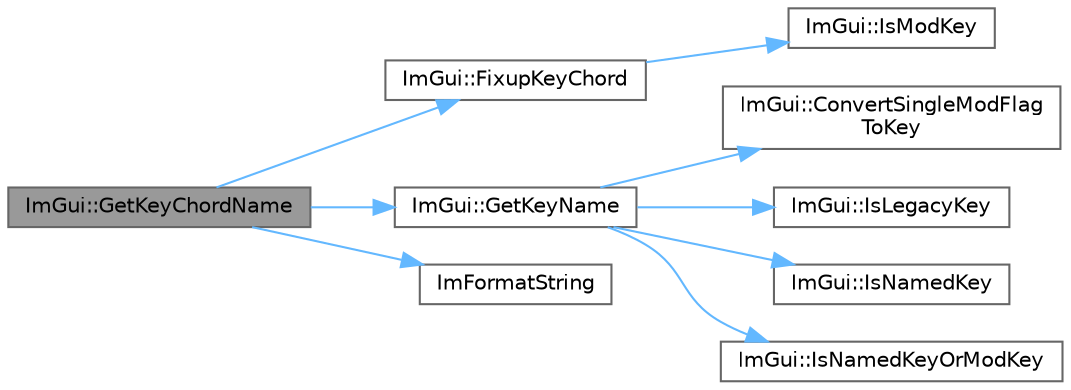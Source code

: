 digraph "ImGui::GetKeyChordName"
{
 // LATEX_PDF_SIZE
  bgcolor="transparent";
  edge [fontname=Helvetica,fontsize=10,labelfontname=Helvetica,labelfontsize=10];
  node [fontname=Helvetica,fontsize=10,shape=box,height=0.2,width=0.4];
  rankdir="LR";
  Node1 [id="Node000001",label="ImGui::GetKeyChordName",height=0.2,width=0.4,color="gray40", fillcolor="grey60", style="filled", fontcolor="black",tooltip=" "];
  Node1 -> Node2 [id="edge1_Node000001_Node000002",color="steelblue1",style="solid",tooltip=" "];
  Node2 [id="Node000002",label="ImGui::FixupKeyChord",height=0.2,width=0.4,color="grey40", fillcolor="white", style="filled",URL="$namespace_im_gui.html#a5c726fca14508e1f8d644261dbe4b163",tooltip=" "];
  Node2 -> Node3 [id="edge2_Node000002_Node000003",color="steelblue1",style="solid",tooltip=" "];
  Node3 [id="Node000003",label="ImGui::IsModKey",height=0.2,width=0.4,color="grey40", fillcolor="white", style="filled",URL="$namespace_im_gui.html#a2012dba37c81d25081e47b446fbcd485",tooltip=" "];
  Node1 -> Node4 [id="edge3_Node000001_Node000004",color="steelblue1",style="solid",tooltip=" "];
  Node4 [id="Node000004",label="ImGui::GetKeyName",height=0.2,width=0.4,color="grey40", fillcolor="white", style="filled",URL="$namespace_im_gui.html#a1d631e0e344472fb2da1a53a6bf55448",tooltip=" "];
  Node4 -> Node5 [id="edge4_Node000004_Node000005",color="steelblue1",style="solid",tooltip=" "];
  Node5 [id="Node000005",label="ImGui::ConvertSingleModFlag\lToKey",height=0.2,width=0.4,color="grey40", fillcolor="white", style="filled",URL="$namespace_im_gui.html#a0284de01b5647e77a9733f0e0b0437b9",tooltip=" "];
  Node4 -> Node6 [id="edge5_Node000004_Node000006",color="steelblue1",style="solid",tooltip=" "];
  Node6 [id="Node000006",label="ImGui::IsLegacyKey",height=0.2,width=0.4,color="grey40", fillcolor="white", style="filled",URL="$namespace_im_gui.html#a8737377cd9666008318a3fa66fa943c7",tooltip=" "];
  Node4 -> Node7 [id="edge6_Node000004_Node000007",color="steelblue1",style="solid",tooltip=" "];
  Node7 [id="Node000007",label="ImGui::IsNamedKey",height=0.2,width=0.4,color="grey40", fillcolor="white", style="filled",URL="$namespace_im_gui.html#a1e6a2ce7696a25d0dd0cf318e3b48a33",tooltip=" "];
  Node4 -> Node8 [id="edge7_Node000004_Node000008",color="steelblue1",style="solid",tooltip=" "];
  Node8 [id="Node000008",label="ImGui::IsNamedKeyOrModKey",height=0.2,width=0.4,color="grey40", fillcolor="white", style="filled",URL="$namespace_im_gui.html#a7b5067083f1220902151fad9be98c59d",tooltip=" "];
  Node1 -> Node9 [id="edge8_Node000001_Node000009",color="steelblue1",style="solid",tooltip=" "];
  Node9 [id="Node000009",label="ImFormatString",height=0.2,width=0.4,color="grey40", fillcolor="white", style="filled",URL="$imgui_8cpp.html#a75ccaf7d676b1f567ba888ae42ac3809",tooltip=" "];
}
